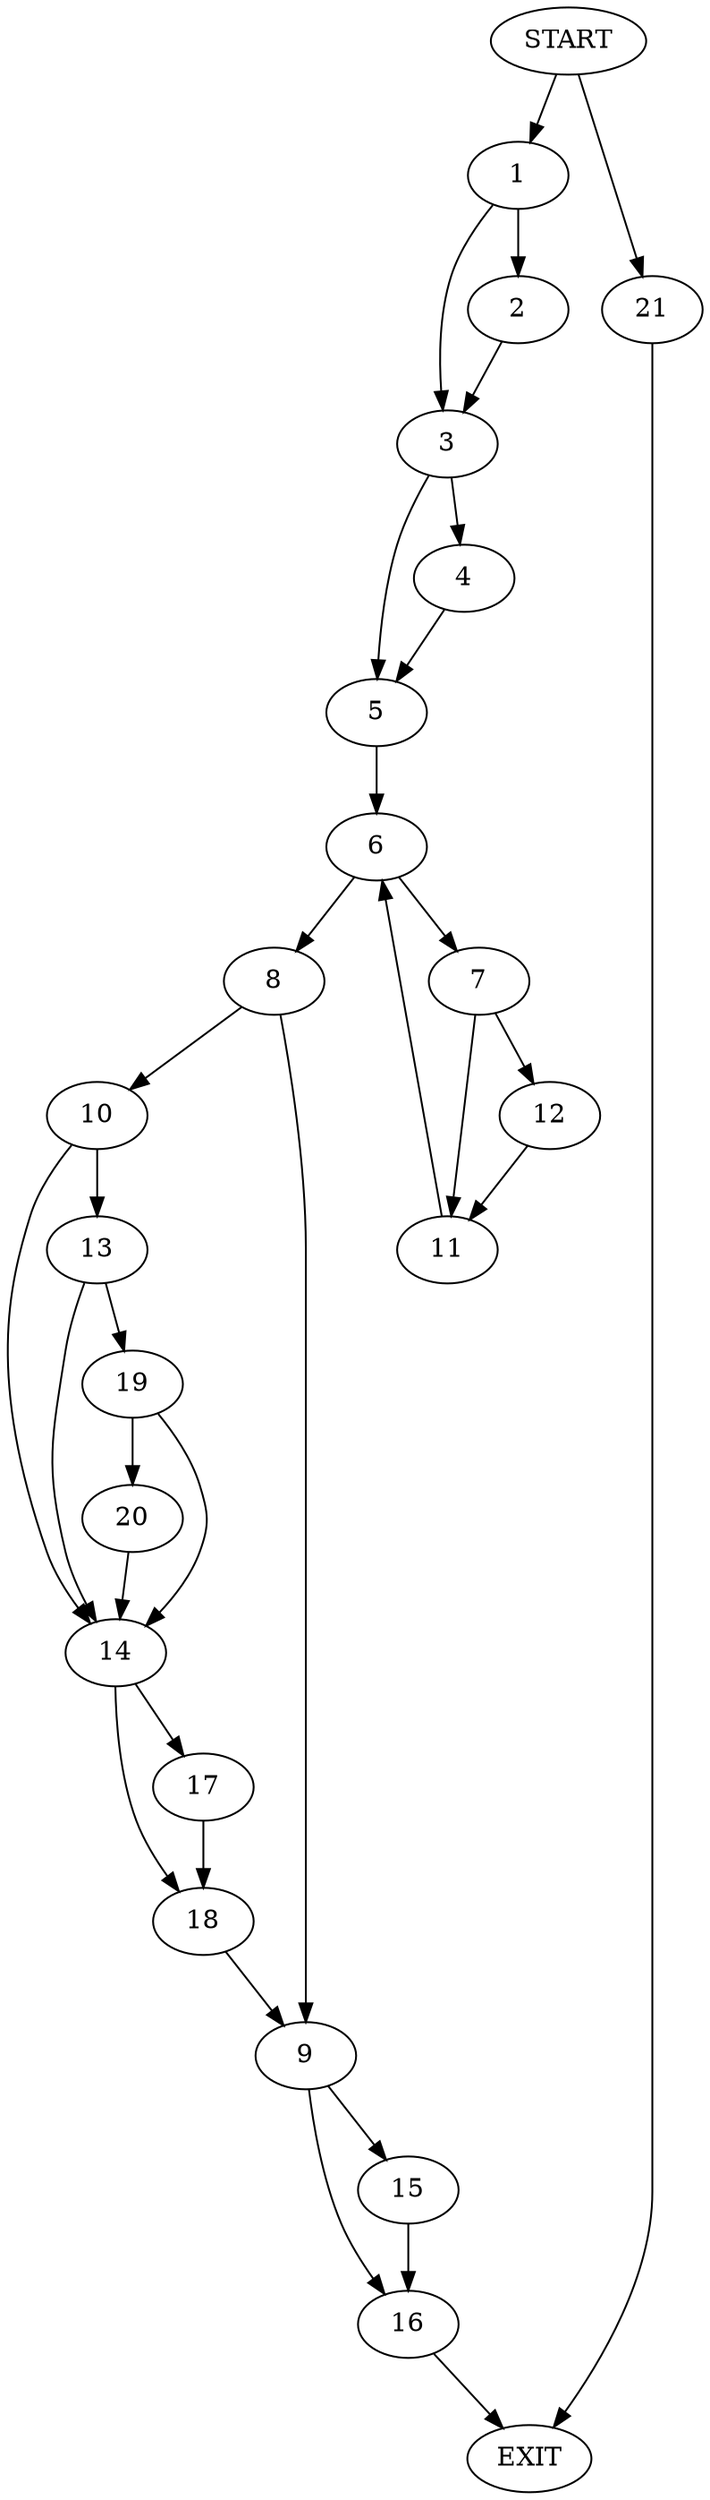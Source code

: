 digraph {
0 [label="START"]
22 [label="EXIT"]
0 -> 1
1 -> 2
1 -> 3
2 -> 3
3 -> 4
3 -> 5
4 -> 5
5 -> 6
6 -> 7
6 -> 8
8 -> 9
8 -> 10
7 -> 11
7 -> 12
11 -> 6
12 -> 11
10 -> 13
10 -> 14
9 -> 15
9 -> 16
14 -> 17
14 -> 18
13 -> 19
13 -> 14
19 -> 20
19 -> 14
20 -> 14
18 -> 9
17 -> 18
16 -> 22
15 -> 16
0 -> 21
21 -> 22
}
